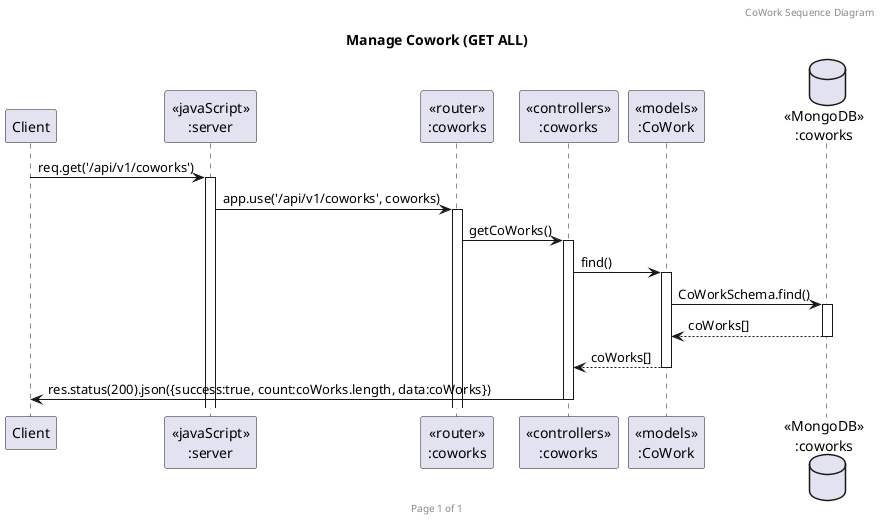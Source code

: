 

@startuml Manage CoWork (GET ALL)

header CoWork Sequence Diagram
footer Page %page% of %lastpage%
title "Manage Cowork (GET ALL)"

participant "Client" as client
participant "<<javaScript>>\n:server" as server
participant "<<router>>\n:coworks" as routerCoWorks
participant "<<controllers>>\n:coworks" as controllersCoWorks
participant "<<models>>\n:CoWork" as modelCoWork
database "<<MongoDB>>\n:coworks" as CoWorksDatabase


client->server ++: req.get('/api/v1/coworks')
server->routerCoWorks ++: app.use('/api/v1/coworks', coworks)
routerCoWorks -> controllersCoWorks ++: getCoWorks()
controllersCoWorks->modelCoWork ++: find()
modelCoWork ->CoWorksDatabase ++: CoWorkSchema.find()
CoWorksDatabase --> modelCoWork --: coWorks[]
controllersCoWorks <-- modelCoWork --: coWorks[]
controllersCoWorks->client --:res.status(200).json({success:true, count:coWorks.length, data:coWorks})

@enduml


@startuml Manage CoWork (GET SINGLE)

header CoWork Sequence Diagram
footer Page %page% of %lastpage%
title "Manage Cowork (GET SINGLE)"

participant "Client" as client
participant "<<javaScript>>\n:server" as server
participant "<<router>>\n:coworks" as routerCoWorks
participant "<<controllers>>\n:coworks" as controllersCoWorks
participant "<<models>>\n:CoWork" as modelCoWork
database "<<MongoDB>>\n:coworks" as CoWorksDatabase
client->server ++: req.get('/api/v1/coworks/:id')
server->routerCoWorks ++: app.use('/api/v1/coworks', coWorksRouter)
routerCoWorks -> controllersCoWorks ++: getCoWork()
controllersCoWorks->modelCoWork ++: findById(req.params.id)
modelCoWork ->CoWorksDatabase ++: CoWorkSchema.findById(_id)
CoWorksDatabase --> modelCoWork --: coWork
controllersCoWorks <-- modelCoWork --: coWork
controllersCoWorks->client --:res.status(200).json({success:true, data:coWork})
@enduml


@startuml Manage CoWork (POST)

header CoWork Sequence Diagram
footer Page %page% of %lastpage%
title "Manage Cowork (POST)"

participant "Client" as client
participant "<<javaScript>>\n:server" as server
participant "<<router>>\n:coworks" as routerCoWorks
participant "<<controllers>>\n:coworks" as controllersCoWorks
participant "<<models>>\n:CoWork" as modelCoWork
database "<<MongoDB>>\n:coworks" as CoWorksDatabase
client->server ++: req.post('/api/v1/coworks', req.body)
server->routerCoWorks ++: app.use('/api/v1/coworks', coWorksRouter)
routerCoWorks -> controllersCoWorks ++: postCoWorks()
controllersCoWorks->modelCoWork ++: create(req.body)
modelCoWork ->CoWorksDatabase ++: CoWorkSchema.create(body)
CoWorksDatabase --> modelCoWork --: coWork
controllersCoWorks <-- modelCoWork --: coWork
controllersCoWorks->client --:res.status(201).json({success:true, data:coWork})
@enduml

@startuml Manage CoWork (PUT)

header CoWork Sequence Diagram
footer Page %page% of %lastpage%
title "Manage Cowork (PUT)"

participant "Client" as client
participant "<<javaScript>>\n:server" as server
participant "<<router>>\n:coworks" as routerCoWorks
participant "<<controllers>>\n:coworks" as controllersCoWorks
participant "<<models>>\n:CoWork" as modelCoWork
database "<<MongoDB>>\n:coworks" as CoWorksDatabase
client->server ++: req.put('/api/v1/coworks/:id', req.body)
server->routerCoWorks ++: app.use('/api/v1/coworks', coWorksRouter)
routerCoWorks -> controllersCoWorks ++: putCoWork(req.params.id, req.body)
controllersCoWorks->modelCoWork ++: findByIdAndUpdate(req.params.id, req.body)
modelCoWork ->CoWorksDatabase ++: CoWorkSchema.findByIdAndUpdate(_id, body)
CoWorksDatabase --> modelCoWork --: coWork
controllersCoWorks <-- modelCoWork --: coWork
controllersCoWorks->client --:res.status(200).json({success:true, data:coWork})
@enduml

@startuml Manage CoWork (DELETE)

header CoWork Sequence Diagram
footer Page %page% of %lastpage%
title "Manage Cowork (DELETE)"

participant "Client" as client
participant "<<javaScript>>\n:server" as server
participant "<<router>>\n:coworks" as routerCoWorks
participant "<<controllers>>\n:coworks" as controllersCoWorks
participant "<<models>>\n:CoWork" as modelCoWork
database "<<MongoDB>>\n:coworks" as CoWorksDatabase
client->server ++: req.delete('/api/v1/coworks/:id')
server->routerCoWorks ++: app.use('/api/v1/coworks', coWorksRouter)
routerCoWorks -> controllersCoWorks ++: deleteCoWork(req.params.id)
controllersCoWorks->modelCoWork ++: findByIdAndDelete(req.params.id)
modelCoWork ->CoWorksDatabase ++: CoWorkSchema.findByIdAndDelete(_id)
CoWorksDatabase --> modelCoWork --: {}
controllersCoWorks <-- modelCoWork --: {}
controllersCoWorks->client --:res.status(200).json({success:true, data:{}})
@enduml

---------------
' reservation


@startuml Get All Reservations

header CoWork Reservations API Sequence Diagram
footer Page %page% of %lastpage%
title "Reservations (GET ALL)"

participant "Client" as client
participant "<<javaScript>>\n:server" as server
participant "<<router>>\n:reservations" as routerReservations
participant "<<controllers>>\n:reservations" as controllersReservations
participant "<<model>>\n:Reservation" as modelReservation
database "<<MongoDB>>\n:reservations" as ReservationsDatabase

client->server: req.get('/api/v1/reservations')
server->routerReservations: app.use('/api/v1/reservations', reservationsRouter)
routerReservations -> controllersReservations: getReservations()
controllersReservations->modelReservation: Reservation.find({...})
modelReservation ->ReservationsDatabase: fetchReservations
ReservationsDatabase --> modelReservation: reservations
controllersReservations --> client: res.status(200).json({success:true, count:reservations.length, data:reservations})

@enduml


@startuml Get Single Reservation

header CoWork Reservations API Sequence Diagram
footer Page %page% of %lastpage%
title "Reservation (GET SINGLE)"

participant "Client" as client
participant "<<javaScript>>\n:server" as server
participant "<<router>>\n:reservations" as routerReservations
participant "<<controllers>>\n:reservations" as controllersReservations
participant "<<model>>\n:Reservation" as modelReservation
database "<<MongoDB>>\n:reservations" as ReservationsDatabase

client->server: req.get('/api/v1/reservations/:id')
server->routerReservations: app.use('/api/v1/reservations', reservationsRouter)
routerReservations -> controllersReservations: getReservation()
controllersReservations->modelReservation: Reservation.findById(req.params.id).populate('cowork')
modelReservation ->ReservationsDatabase: fetchReservationById
ReservationsDatabase --> modelReservation: reservationDetails
controllersReservations --> client: res.status(200).json({success:true, data:reservationDetails})

@enduml


@startuml Add Reservation Advanced

header CoWork Reservations API Sequence Diagram
footer Page %page% of %lastpage%
title "Add Reservation (POST)"

participant "Client" as client
participant "<<javaScript>>\n:server" as server
participant "<<router>>\n:reservations" as routerReservations
participant "<<controllers>>\n:reservations" as controllersReservations
participant "<<model>>\n:CoWork" as modelCoWork
participant "<<model>>\n:Reservation" as modelReservation
database "<<MongoDB>>\n:coworks" as CoWorksDatabase
database "<<MongoDB>>\n:reservations" as ReservationsDatabase

client->server: req.post('/api/v1/coworks/:coworkId/reservations', req.body)
server->routerReservations: app.use('/api/v1/coworks/:coworkId/reservations', reservationsRouter)
routerReservations -> controllersReservations: addReservation()

controllersReservations->modelCoWork: CoWork.findById(req.params.coworkId)
modelCoWork ->CoWorksDatabase: queryCoWorkById
CoWorksDatabase --> modelCoWork: coWorkExists?

alt coWork Exists
    modelCoWork --> controllersReservations: Yes

    controllersReservations->modelReservation: Reservation.find({user: req.user.id})
    modelReservation ->ReservationsDatabase: queryUserReservations
    ReservationsDatabase --> modelReservation: reservationCount

    alt reservationCount < 3 or user is admin
        modelReservation --> controllersReservations: Allow Creation

        controllersReservations->modelReservation: Reservation.create(req.body)
        modelReservation ->ReservationsDatabase: createReservation
        ReservationsDatabase --> modelReservation: reservationCreated
        modelReservation --> controllersReservations: reservation
        controllersReservations --> client: res.status(200).json({success:true, data:reservation})
    end
end

@enduml


@startuml Update Reservation

header CoWork Reservations API Sequence Diagram
footer Page %page% of %lastpage%
title "Update Reservation (PUT)"

participant "Client" as client
participant "<<javaScript>>\n:server" as server
participant "<<router>>\n:reservations" as routerReservations
participant "<<controllers>>\n:reservations" as controllersReservations
participant "<<model>>\n:Reservation" as modelReservation
database "<<MongoDB>>\n:reservations" as ReservationsDatabase

client->server: req.put('/api/v1/reservations/:id')
server->routerReservations: app.use('/api/v1/reservations', reservationsRouter)
routerReservations -> controllersReservations: updateReservation()
controllersReservations->modelReservation: Reservation.findByIdAndUpdate(req.params.id, req.body)
modelReservation ->ReservationsDatabase: updateReservation
ReservationsDatabase --> modelReservation: updatedReservation
controllersReservations --> client: res.status(200).json({success:true, data:updatedReservation
@enduml


@startuml Delete Reservation

header CoWork Reservations API Sequence Diagram
footer Page %page% of %lastpage%
title "Reservation (DELETE)"

participant "Client" as client
participant "<<javaScript>>\n:server" as server
participant "<<router>>\n:reservations" as routerReservations
participant "<<controllers>>\n:reservations" as controllersReservations
participant "<<model>>\n:Reservation" as modelReservation
database "<<MongoDB>>\n:reservations" as ReservationsDatabase

client->server: req.delete('/api/v1/reservations/:id')
server->routerReservations: app.use('/api/v1/reservations', reservationsRouter)
routerReservations -> controllersReservations: deleteReservation()

controllersReservations->modelReservation: Reservation.findById(req.params.id)
modelReservation ->ReservationsDatabase: queryReservationById
ReservationsDatabase --> modelReservation: reservationDetails

modelReservation ->ReservationsDatabase: deleteReservationById
ReservationsDatabase --> modelReservation: deletionSuccess

modelReservation --> controllersReservations: successMessage
controllersReservations --> client: res.status(200).json({success:true, data:{}})

@enduml



